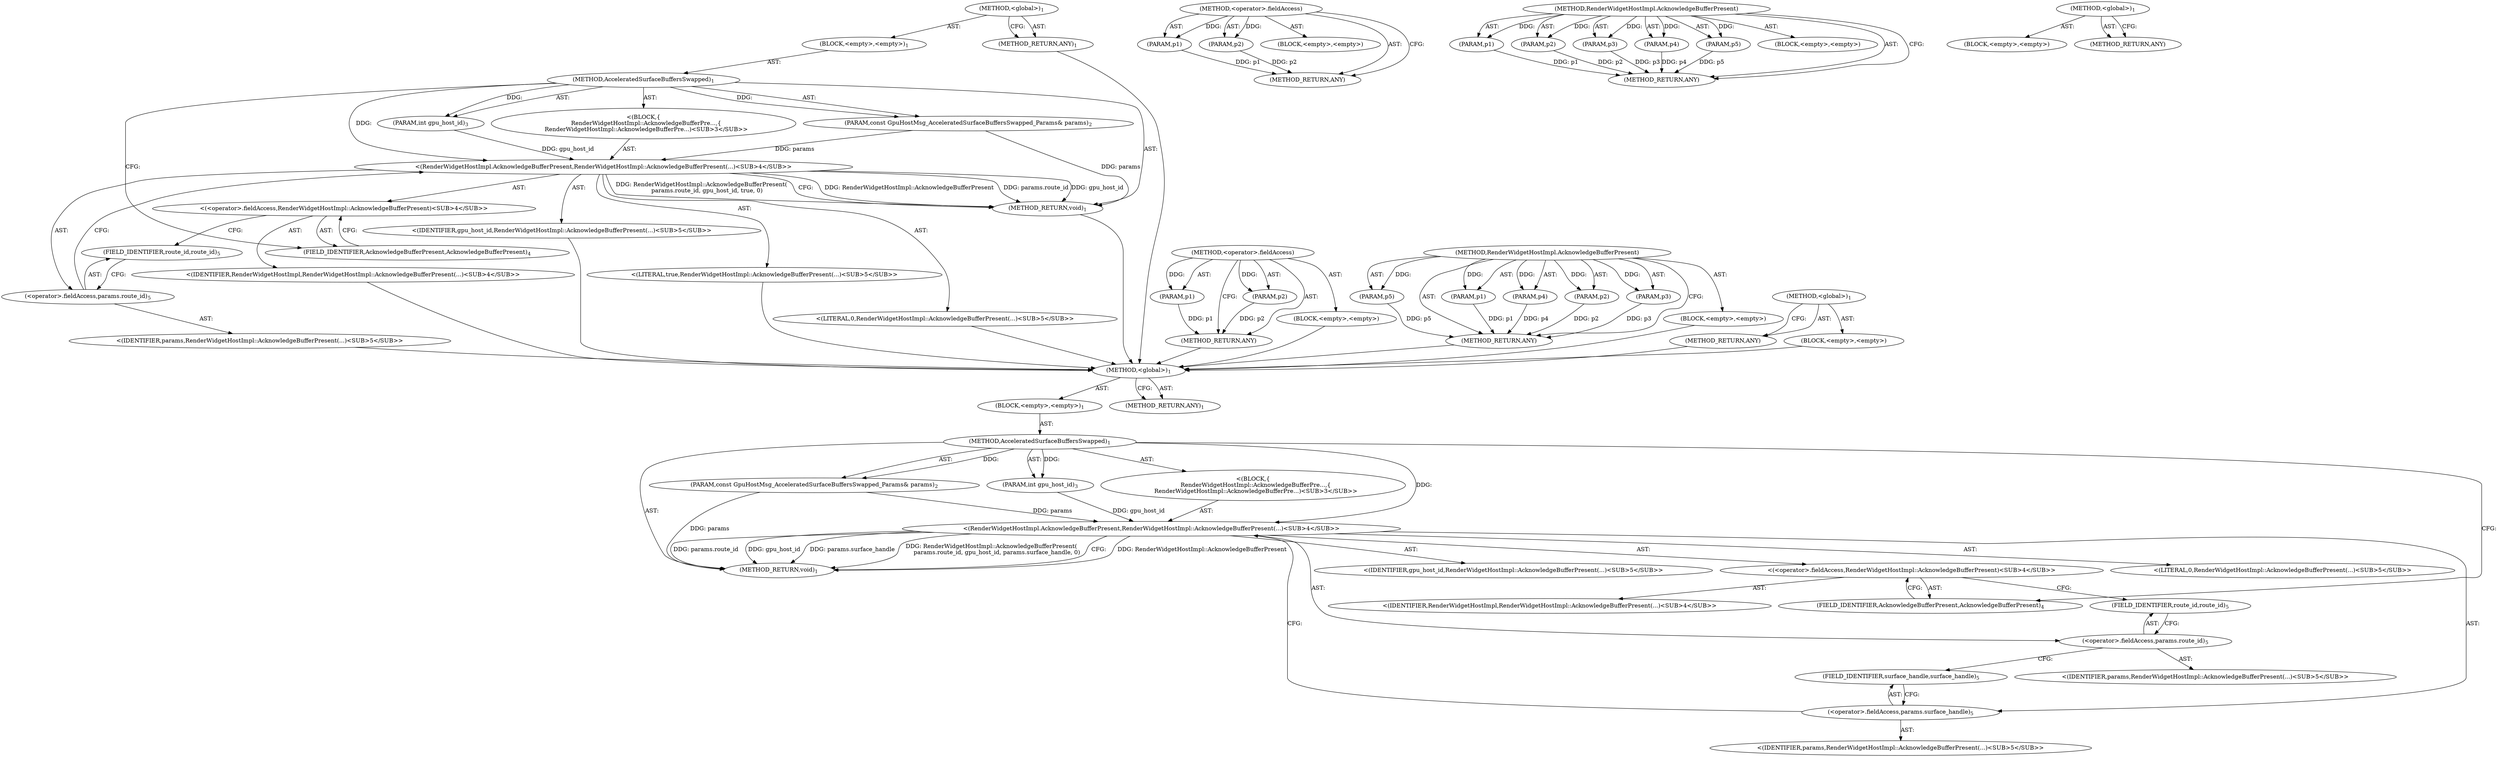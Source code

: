 digraph "&lt;global&gt;" {
vulnerable_6 [label=<(METHOD,&lt;global&gt;)<SUB>1</SUB>>];
vulnerable_7 [label=<(BLOCK,&lt;empty&gt;,&lt;empty&gt;)<SUB>1</SUB>>];
vulnerable_8 [label=<(METHOD,AcceleratedSurfaceBuffersSwapped)<SUB>1</SUB>>];
vulnerable_9 [label=<(PARAM,const GpuHostMsg_AcceleratedSurfaceBuffersSwapped_Params&amp; params)<SUB>2</SUB>>];
vulnerable_10 [label=<(PARAM,int gpu_host_id)<SUB>3</SUB>>];
vulnerable_11 [label="<(BLOCK,{
   RenderWidgetHostImpl::AcknowledgeBufferPre...,{
   RenderWidgetHostImpl::AcknowledgeBufferPre...)<SUB>3</SUB>>"];
vulnerable_12 [label="<(RenderWidgetHostImpl.AcknowledgeBufferPresent,RenderWidgetHostImpl::AcknowledgeBufferPresent(...)<SUB>4</SUB>>"];
vulnerable_13 [label="<(&lt;operator&gt;.fieldAccess,RenderWidgetHostImpl::AcknowledgeBufferPresent)<SUB>4</SUB>>"];
vulnerable_14 [label="<(IDENTIFIER,RenderWidgetHostImpl,RenderWidgetHostImpl::AcknowledgeBufferPresent(...)<SUB>4</SUB>>"];
vulnerable_15 [label=<(FIELD_IDENTIFIER,AcknowledgeBufferPresent,AcknowledgeBufferPresent)<SUB>4</SUB>>];
vulnerable_16 [label=<(&lt;operator&gt;.fieldAccess,params.route_id)<SUB>5</SUB>>];
vulnerable_17 [label="<(IDENTIFIER,params,RenderWidgetHostImpl::AcknowledgeBufferPresent(...)<SUB>5</SUB>>"];
vulnerable_18 [label=<(FIELD_IDENTIFIER,route_id,route_id)<SUB>5</SUB>>];
vulnerable_19 [label="<(IDENTIFIER,gpu_host_id,RenderWidgetHostImpl::AcknowledgeBufferPresent(...)<SUB>5</SUB>>"];
vulnerable_20 [label="<(LITERAL,true,RenderWidgetHostImpl::AcknowledgeBufferPresent(...)<SUB>5</SUB>>"];
vulnerable_21 [label="<(LITERAL,0,RenderWidgetHostImpl::AcknowledgeBufferPresent(...)<SUB>5</SUB>>"];
vulnerable_22 [label=<(METHOD_RETURN,void)<SUB>1</SUB>>];
vulnerable_24 [label=<(METHOD_RETURN,ANY)<SUB>1</SUB>>];
vulnerable_51 [label=<(METHOD,&lt;operator&gt;.fieldAccess)>];
vulnerable_52 [label=<(PARAM,p1)>];
vulnerable_53 [label=<(PARAM,p2)>];
vulnerable_54 [label=<(BLOCK,&lt;empty&gt;,&lt;empty&gt;)>];
vulnerable_55 [label=<(METHOD_RETURN,ANY)>];
vulnerable_43 [label=<(METHOD,RenderWidgetHostImpl.AcknowledgeBufferPresent)>];
vulnerable_44 [label=<(PARAM,p1)>];
vulnerable_45 [label=<(PARAM,p2)>];
vulnerable_46 [label=<(PARAM,p3)>];
vulnerable_47 [label=<(PARAM,p4)>];
vulnerable_48 [label=<(PARAM,p5)>];
vulnerable_49 [label=<(BLOCK,&lt;empty&gt;,&lt;empty&gt;)>];
vulnerable_50 [label=<(METHOD_RETURN,ANY)>];
vulnerable_37 [label=<(METHOD,&lt;global&gt;)<SUB>1</SUB>>];
vulnerable_38 [label=<(BLOCK,&lt;empty&gt;,&lt;empty&gt;)>];
vulnerable_39 [label=<(METHOD_RETURN,ANY)>];
fixed_6 [label=<(METHOD,&lt;global&gt;)<SUB>1</SUB>>];
fixed_7 [label=<(BLOCK,&lt;empty&gt;,&lt;empty&gt;)<SUB>1</SUB>>];
fixed_8 [label=<(METHOD,AcceleratedSurfaceBuffersSwapped)<SUB>1</SUB>>];
fixed_9 [label=<(PARAM,const GpuHostMsg_AcceleratedSurfaceBuffersSwapped_Params&amp; params)<SUB>2</SUB>>];
fixed_10 [label=<(PARAM,int gpu_host_id)<SUB>3</SUB>>];
fixed_11 [label="<(BLOCK,{
   RenderWidgetHostImpl::AcknowledgeBufferPre...,{
   RenderWidgetHostImpl::AcknowledgeBufferPre...)<SUB>3</SUB>>"];
fixed_12 [label="<(RenderWidgetHostImpl.AcknowledgeBufferPresent,RenderWidgetHostImpl::AcknowledgeBufferPresent(...)<SUB>4</SUB>>"];
fixed_13 [label="<(&lt;operator&gt;.fieldAccess,RenderWidgetHostImpl::AcknowledgeBufferPresent)<SUB>4</SUB>>"];
fixed_14 [label="<(IDENTIFIER,RenderWidgetHostImpl,RenderWidgetHostImpl::AcknowledgeBufferPresent(...)<SUB>4</SUB>>"];
fixed_15 [label=<(FIELD_IDENTIFIER,AcknowledgeBufferPresent,AcknowledgeBufferPresent)<SUB>4</SUB>>];
fixed_16 [label=<(&lt;operator&gt;.fieldAccess,params.route_id)<SUB>5</SUB>>];
fixed_17 [label="<(IDENTIFIER,params,RenderWidgetHostImpl::AcknowledgeBufferPresent(...)<SUB>5</SUB>>"];
fixed_18 [label=<(FIELD_IDENTIFIER,route_id,route_id)<SUB>5</SUB>>];
fixed_19 [label="<(IDENTIFIER,gpu_host_id,RenderWidgetHostImpl::AcknowledgeBufferPresent(...)<SUB>5</SUB>>"];
fixed_20 [label=<(&lt;operator&gt;.fieldAccess,params.surface_handle)<SUB>5</SUB>>];
fixed_21 [label="<(IDENTIFIER,params,RenderWidgetHostImpl::AcknowledgeBufferPresent(...)<SUB>5</SUB>>"];
fixed_22 [label=<(FIELD_IDENTIFIER,surface_handle,surface_handle)<SUB>5</SUB>>];
fixed_23 [label="<(LITERAL,0,RenderWidgetHostImpl::AcknowledgeBufferPresent(...)<SUB>5</SUB>>"];
fixed_24 [label=<(METHOD_RETURN,void)<SUB>1</SUB>>];
fixed_26 [label=<(METHOD_RETURN,ANY)<SUB>1</SUB>>];
fixed_51 [label=<(METHOD,&lt;operator&gt;.fieldAccess)>];
fixed_52 [label=<(PARAM,p1)>];
fixed_53 [label=<(PARAM,p2)>];
fixed_54 [label=<(BLOCK,&lt;empty&gt;,&lt;empty&gt;)>];
fixed_55 [label=<(METHOD_RETURN,ANY)>];
fixed_43 [label=<(METHOD,RenderWidgetHostImpl.AcknowledgeBufferPresent)>];
fixed_44 [label=<(PARAM,p1)>];
fixed_45 [label=<(PARAM,p2)>];
fixed_46 [label=<(PARAM,p3)>];
fixed_47 [label=<(PARAM,p4)>];
fixed_48 [label=<(PARAM,p5)>];
fixed_49 [label=<(BLOCK,&lt;empty&gt;,&lt;empty&gt;)>];
fixed_50 [label=<(METHOD_RETURN,ANY)>];
fixed_37 [label=<(METHOD,&lt;global&gt;)<SUB>1</SUB>>];
fixed_38 [label=<(BLOCK,&lt;empty&gt;,&lt;empty&gt;)>];
fixed_39 [label=<(METHOD_RETURN,ANY)>];
vulnerable_6 -> vulnerable_7  [key=0, label="AST: "];
vulnerable_6 -> vulnerable_24  [key=0, label="AST: "];
vulnerable_6 -> vulnerable_24  [key=1, label="CFG: "];
vulnerable_7 -> vulnerable_8  [key=0, label="AST: "];
vulnerable_8 -> vulnerable_9  [key=0, label="AST: "];
vulnerable_8 -> vulnerable_9  [key=1, label="DDG: "];
vulnerable_8 -> vulnerable_10  [key=0, label="AST: "];
vulnerable_8 -> vulnerable_10  [key=1, label="DDG: "];
vulnerable_8 -> vulnerable_11  [key=0, label="AST: "];
vulnerable_8 -> vulnerable_22  [key=0, label="AST: "];
vulnerable_8 -> vulnerable_15  [key=0, label="CFG: "];
vulnerable_8 -> vulnerable_12  [key=0, label="DDG: "];
vulnerable_9 -> vulnerable_22  [key=0, label="DDG: params"];
vulnerable_9 -> vulnerable_12  [key=0, label="DDG: params"];
vulnerable_10 -> vulnerable_12  [key=0, label="DDG: gpu_host_id"];
vulnerable_11 -> vulnerable_12  [key=0, label="AST: "];
vulnerable_12 -> vulnerable_13  [key=0, label="AST: "];
vulnerable_12 -> vulnerable_16  [key=0, label="AST: "];
vulnerable_12 -> vulnerable_19  [key=0, label="AST: "];
vulnerable_12 -> vulnerable_20  [key=0, label="AST: "];
vulnerable_12 -> vulnerable_21  [key=0, label="AST: "];
vulnerable_12 -> vulnerable_22  [key=0, label="CFG: "];
vulnerable_12 -> vulnerable_22  [key=1, label="DDG: RenderWidgetHostImpl::AcknowledgeBufferPresent"];
vulnerable_12 -> vulnerable_22  [key=2, label="DDG: params.route_id"];
vulnerable_12 -> vulnerable_22  [key=3, label="DDG: gpu_host_id"];
vulnerable_12 -> vulnerable_22  [key=4, label="DDG: RenderWidgetHostImpl::AcknowledgeBufferPresent(
      params.route_id, gpu_host_id, true, 0)"];
vulnerable_13 -> vulnerable_14  [key=0, label="AST: "];
vulnerable_13 -> vulnerable_15  [key=0, label="AST: "];
vulnerable_13 -> vulnerable_18  [key=0, label="CFG: "];
vulnerable_14 -> fixed_6  [key=0];
vulnerable_15 -> vulnerable_13  [key=0, label="CFG: "];
vulnerable_16 -> vulnerable_17  [key=0, label="AST: "];
vulnerable_16 -> vulnerable_18  [key=0, label="AST: "];
vulnerable_16 -> vulnerable_12  [key=0, label="CFG: "];
vulnerable_17 -> fixed_6  [key=0];
vulnerable_18 -> vulnerable_16  [key=0, label="CFG: "];
vulnerable_19 -> fixed_6  [key=0];
vulnerable_20 -> fixed_6  [key=0];
vulnerable_21 -> fixed_6  [key=0];
vulnerable_22 -> fixed_6  [key=0];
vulnerable_24 -> fixed_6  [key=0];
vulnerable_51 -> vulnerable_52  [key=0, label="AST: "];
vulnerable_51 -> vulnerable_52  [key=1, label="DDG: "];
vulnerable_51 -> vulnerable_54  [key=0, label="AST: "];
vulnerable_51 -> vulnerable_53  [key=0, label="AST: "];
vulnerable_51 -> vulnerable_53  [key=1, label="DDG: "];
vulnerable_51 -> vulnerable_55  [key=0, label="AST: "];
vulnerable_51 -> vulnerable_55  [key=1, label="CFG: "];
vulnerable_52 -> vulnerable_55  [key=0, label="DDG: p1"];
vulnerable_53 -> vulnerable_55  [key=0, label="DDG: p2"];
vulnerable_54 -> fixed_6  [key=0];
vulnerable_55 -> fixed_6  [key=0];
vulnerable_43 -> vulnerable_44  [key=0, label="AST: "];
vulnerable_43 -> vulnerable_44  [key=1, label="DDG: "];
vulnerable_43 -> vulnerable_49  [key=0, label="AST: "];
vulnerable_43 -> vulnerable_45  [key=0, label="AST: "];
vulnerable_43 -> vulnerable_45  [key=1, label="DDG: "];
vulnerable_43 -> vulnerable_50  [key=0, label="AST: "];
vulnerable_43 -> vulnerable_50  [key=1, label="CFG: "];
vulnerable_43 -> vulnerable_46  [key=0, label="AST: "];
vulnerable_43 -> vulnerable_46  [key=1, label="DDG: "];
vulnerable_43 -> vulnerable_47  [key=0, label="AST: "];
vulnerable_43 -> vulnerable_47  [key=1, label="DDG: "];
vulnerable_43 -> vulnerable_48  [key=0, label="AST: "];
vulnerable_43 -> vulnerable_48  [key=1, label="DDG: "];
vulnerable_44 -> vulnerable_50  [key=0, label="DDG: p1"];
vulnerable_45 -> vulnerable_50  [key=0, label="DDG: p2"];
vulnerable_46 -> vulnerable_50  [key=0, label="DDG: p3"];
vulnerable_47 -> vulnerable_50  [key=0, label="DDG: p4"];
vulnerable_48 -> vulnerable_50  [key=0, label="DDG: p5"];
vulnerable_49 -> fixed_6  [key=0];
vulnerable_50 -> fixed_6  [key=0];
vulnerable_37 -> vulnerable_38  [key=0, label="AST: "];
vulnerable_37 -> vulnerable_39  [key=0, label="AST: "];
vulnerable_37 -> vulnerable_39  [key=1, label="CFG: "];
vulnerable_38 -> fixed_6  [key=0];
vulnerable_39 -> fixed_6  [key=0];
fixed_6 -> fixed_7  [key=0, label="AST: "];
fixed_6 -> fixed_26  [key=0, label="AST: "];
fixed_6 -> fixed_26  [key=1, label="CFG: "];
fixed_7 -> fixed_8  [key=0, label="AST: "];
fixed_8 -> fixed_9  [key=0, label="AST: "];
fixed_8 -> fixed_9  [key=1, label="DDG: "];
fixed_8 -> fixed_10  [key=0, label="AST: "];
fixed_8 -> fixed_10  [key=1, label="DDG: "];
fixed_8 -> fixed_11  [key=0, label="AST: "];
fixed_8 -> fixed_24  [key=0, label="AST: "];
fixed_8 -> fixed_15  [key=0, label="CFG: "];
fixed_8 -> fixed_12  [key=0, label="DDG: "];
fixed_9 -> fixed_24  [key=0, label="DDG: params"];
fixed_9 -> fixed_12  [key=0, label="DDG: params"];
fixed_10 -> fixed_12  [key=0, label="DDG: gpu_host_id"];
fixed_11 -> fixed_12  [key=0, label="AST: "];
fixed_12 -> fixed_13  [key=0, label="AST: "];
fixed_12 -> fixed_16  [key=0, label="AST: "];
fixed_12 -> fixed_19  [key=0, label="AST: "];
fixed_12 -> fixed_20  [key=0, label="AST: "];
fixed_12 -> fixed_23  [key=0, label="AST: "];
fixed_12 -> fixed_24  [key=0, label="CFG: "];
fixed_12 -> fixed_24  [key=1, label="DDG: RenderWidgetHostImpl::AcknowledgeBufferPresent"];
fixed_12 -> fixed_24  [key=2, label="DDG: params.route_id"];
fixed_12 -> fixed_24  [key=3, label="DDG: gpu_host_id"];
fixed_12 -> fixed_24  [key=4, label="DDG: params.surface_handle"];
fixed_12 -> fixed_24  [key=5, label="DDG: RenderWidgetHostImpl::AcknowledgeBufferPresent(
      params.route_id, gpu_host_id, params.surface_handle, 0)"];
fixed_13 -> fixed_14  [key=0, label="AST: "];
fixed_13 -> fixed_15  [key=0, label="AST: "];
fixed_13 -> fixed_18  [key=0, label="CFG: "];
fixed_15 -> fixed_13  [key=0, label="CFG: "];
fixed_16 -> fixed_17  [key=0, label="AST: "];
fixed_16 -> fixed_18  [key=0, label="AST: "];
fixed_16 -> fixed_22  [key=0, label="CFG: "];
fixed_18 -> fixed_16  [key=0, label="CFG: "];
fixed_20 -> fixed_21  [key=0, label="AST: "];
fixed_20 -> fixed_22  [key=0, label="AST: "];
fixed_20 -> fixed_12  [key=0, label="CFG: "];
fixed_22 -> fixed_20  [key=0, label="CFG: "];
fixed_51 -> fixed_52  [key=0, label="AST: "];
fixed_51 -> fixed_52  [key=1, label="DDG: "];
fixed_51 -> fixed_54  [key=0, label="AST: "];
fixed_51 -> fixed_53  [key=0, label="AST: "];
fixed_51 -> fixed_53  [key=1, label="DDG: "];
fixed_51 -> fixed_55  [key=0, label="AST: "];
fixed_51 -> fixed_55  [key=1, label="CFG: "];
fixed_52 -> fixed_55  [key=0, label="DDG: p1"];
fixed_53 -> fixed_55  [key=0, label="DDG: p2"];
fixed_43 -> fixed_44  [key=0, label="AST: "];
fixed_43 -> fixed_44  [key=1, label="DDG: "];
fixed_43 -> fixed_49  [key=0, label="AST: "];
fixed_43 -> fixed_45  [key=0, label="AST: "];
fixed_43 -> fixed_45  [key=1, label="DDG: "];
fixed_43 -> fixed_50  [key=0, label="AST: "];
fixed_43 -> fixed_50  [key=1, label="CFG: "];
fixed_43 -> fixed_46  [key=0, label="AST: "];
fixed_43 -> fixed_46  [key=1, label="DDG: "];
fixed_43 -> fixed_47  [key=0, label="AST: "];
fixed_43 -> fixed_47  [key=1, label="DDG: "];
fixed_43 -> fixed_48  [key=0, label="AST: "];
fixed_43 -> fixed_48  [key=1, label="DDG: "];
fixed_44 -> fixed_50  [key=0, label="DDG: p1"];
fixed_45 -> fixed_50  [key=0, label="DDG: p2"];
fixed_46 -> fixed_50  [key=0, label="DDG: p3"];
fixed_47 -> fixed_50  [key=0, label="DDG: p4"];
fixed_48 -> fixed_50  [key=0, label="DDG: p5"];
fixed_37 -> fixed_38  [key=0, label="AST: "];
fixed_37 -> fixed_39  [key=0, label="AST: "];
fixed_37 -> fixed_39  [key=1, label="CFG: "];
}
